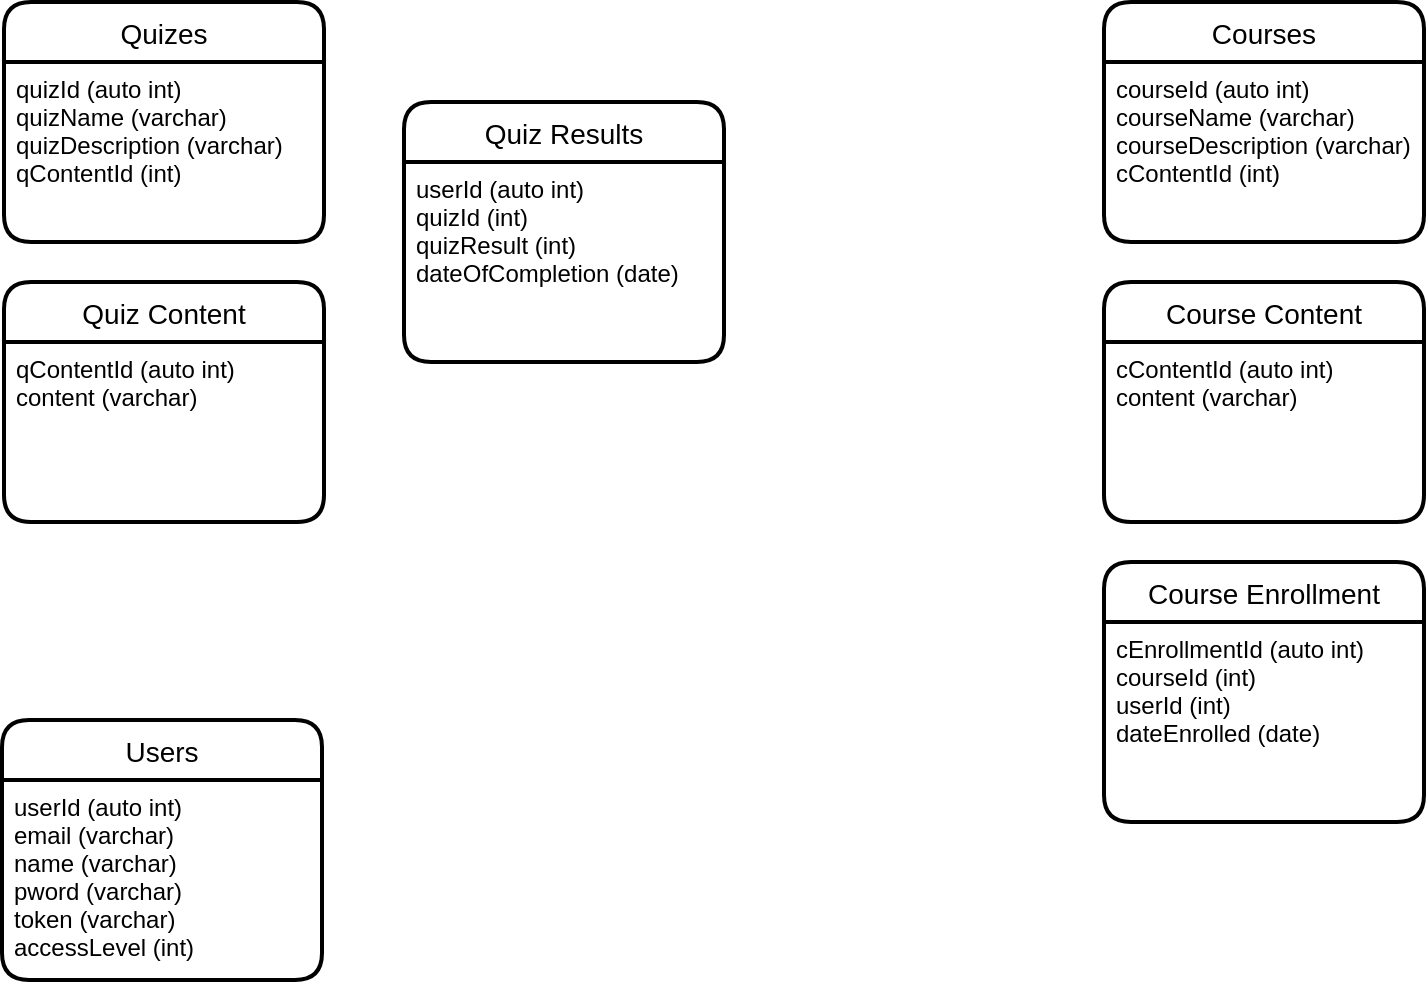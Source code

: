 <mxfile version="16.5.6" type="onedrive"><diagram id="lXBxbDeMM0dev7f4fw4r" name="Page-1"><mxGraphModel dx="1422" dy="794" grid="1" gridSize="10" guides="1" tooltips="1" connect="1" arrows="1" fold="1" page="1" pageScale="1" pageWidth="827" pageHeight="1169" math="0" shadow="0"><root><mxCell id="0"/><mxCell id="1" parent="0"/><mxCell id="DONxsOldVmE2OyL9VAz4-1" value="Quizes" style="swimlane;childLayout=stackLayout;horizontal=1;startSize=30;horizontalStack=0;rounded=1;fontSize=14;fontStyle=0;strokeWidth=2;resizeParent=0;resizeLast=1;shadow=0;dashed=0;align=center;" parent="1" vertex="1"><mxGeometry x="80" y="50" width="160" height="120" as="geometry"/></mxCell><mxCell id="DONxsOldVmE2OyL9VAz4-2" value="quizId (auto int)&#10;quizName (varchar)&#10;quizDescription (varchar)&#10;qContentId (int)" style="align=left;strokeColor=none;fillColor=none;spacingLeft=4;fontSize=12;verticalAlign=top;resizable=0;rotatable=0;part=1;" parent="DONxsOldVmE2OyL9VAz4-1" vertex="1"><mxGeometry y="30" width="160" height="90" as="geometry"/></mxCell><mxCell id="DONxsOldVmE2OyL9VAz4-3" value="Courses" style="swimlane;childLayout=stackLayout;horizontal=1;startSize=30;horizontalStack=0;rounded=1;fontSize=14;fontStyle=0;strokeWidth=2;resizeParent=0;resizeLast=1;shadow=0;dashed=0;align=center;" parent="1" vertex="1"><mxGeometry x="630" y="50" width="160" height="120" as="geometry"/></mxCell><mxCell id="DONxsOldVmE2OyL9VAz4-4" value="courseId (auto int)&#10;courseName (varchar)&#10;courseDescription (varchar)&#10;cContentId (int)" style="align=left;strokeColor=none;fillColor=none;spacingLeft=4;fontSize=12;verticalAlign=top;resizable=0;rotatable=0;part=1;" parent="DONxsOldVmE2OyL9VAz4-3" vertex="1"><mxGeometry y="30" width="160" height="90" as="geometry"/></mxCell><mxCell id="DONxsOldVmE2OyL9VAz4-5" value="Users" style="swimlane;childLayout=stackLayout;horizontal=1;startSize=30;horizontalStack=0;rounded=1;fontSize=14;fontStyle=0;strokeWidth=2;resizeParent=0;resizeLast=1;shadow=0;dashed=0;align=center;" parent="1" vertex="1"><mxGeometry x="79" y="409" width="160" height="130" as="geometry"/></mxCell><mxCell id="DONxsOldVmE2OyL9VAz4-6" value="userId (auto int)&#10;email (varchar)&#10;name (varchar)&#10;pword (varchar)&#10;token (varchar)&#10;accessLevel (int)" style="align=left;strokeColor=none;fillColor=none;spacingLeft=4;fontSize=12;verticalAlign=top;resizable=0;rotatable=0;part=1;" parent="DONxsOldVmE2OyL9VAz4-5" vertex="1"><mxGeometry y="30" width="160" height="100" as="geometry"/></mxCell><mxCell id="DONxsOldVmE2OyL9VAz4-9" value="Quiz Results" style="swimlane;childLayout=stackLayout;horizontal=1;startSize=30;horizontalStack=0;rounded=1;fontSize=14;fontStyle=0;strokeWidth=2;resizeParent=0;resizeLast=1;shadow=0;dashed=0;align=center;" parent="1" vertex="1"><mxGeometry x="280" y="100" width="160" height="130" as="geometry"/></mxCell><mxCell id="DONxsOldVmE2OyL9VAz4-10" value="userId (auto int)&#10;quizId (int)&#10;quizResult (int)&#10;dateOfCompletion (date)" style="align=left;strokeColor=none;fillColor=none;spacingLeft=4;fontSize=12;verticalAlign=top;resizable=0;rotatable=0;part=1;" parent="DONxsOldVmE2OyL9VAz4-9" vertex="1"><mxGeometry y="30" width="160" height="100" as="geometry"/></mxCell><mxCell id="DONxsOldVmE2OyL9VAz4-13" value="Course Content" style="swimlane;childLayout=stackLayout;horizontal=1;startSize=30;horizontalStack=0;rounded=1;fontSize=14;fontStyle=0;strokeWidth=2;resizeParent=0;resizeLast=1;shadow=0;dashed=0;align=center;" parent="1" vertex="1"><mxGeometry x="630" y="190" width="160" height="120" as="geometry"/></mxCell><mxCell id="DONxsOldVmE2OyL9VAz4-14" value="cContentId (auto int)&#10;content (varchar)" style="align=left;strokeColor=none;fillColor=none;spacingLeft=4;fontSize=12;verticalAlign=top;resizable=0;rotatable=0;part=1;" parent="DONxsOldVmE2OyL9VAz4-13" vertex="1"><mxGeometry y="30" width="160" height="90" as="geometry"/></mxCell><mxCell id="DONxsOldVmE2OyL9VAz4-16" value="Quiz Content" style="swimlane;childLayout=stackLayout;horizontal=1;startSize=30;horizontalStack=0;rounded=1;fontSize=14;fontStyle=0;strokeWidth=2;resizeParent=0;resizeLast=1;shadow=0;dashed=0;align=center;" parent="1" vertex="1"><mxGeometry x="80" y="190" width="160" height="120" as="geometry"/></mxCell><mxCell id="DONxsOldVmE2OyL9VAz4-17" value="qContentId (auto int)&#10;content (varchar)" style="align=left;strokeColor=none;fillColor=none;spacingLeft=4;fontSize=12;verticalAlign=top;resizable=0;rotatable=0;part=1;" parent="DONxsOldVmE2OyL9VAz4-16" vertex="1"><mxGeometry y="30" width="160" height="90" as="geometry"/></mxCell><mxCell id="CzN2ObdugNPUqlM4mQxI-1" value="Course Enrollment" style="swimlane;childLayout=stackLayout;horizontal=1;startSize=30;horizontalStack=0;rounded=1;fontSize=14;fontStyle=0;strokeWidth=2;resizeParent=0;resizeLast=1;shadow=0;dashed=0;align=center;" vertex="1" parent="1"><mxGeometry x="630" y="330" width="160" height="130" as="geometry"><mxRectangle x="50" y="380" width="150" height="30" as="alternateBounds"/></mxGeometry></mxCell><mxCell id="CzN2ObdugNPUqlM4mQxI-2" value="cEnrollmentId (auto int)&#10;courseId (int)&#10;userId (int)&#10;dateEnrolled (date)" style="align=left;strokeColor=none;fillColor=none;spacingLeft=4;fontSize=12;verticalAlign=top;resizable=0;rotatable=0;part=1;" vertex="1" parent="CzN2ObdugNPUqlM4mQxI-1"><mxGeometry y="30" width="160" height="100" as="geometry"/></mxCell></root></mxGraphModel></diagram></mxfile>
